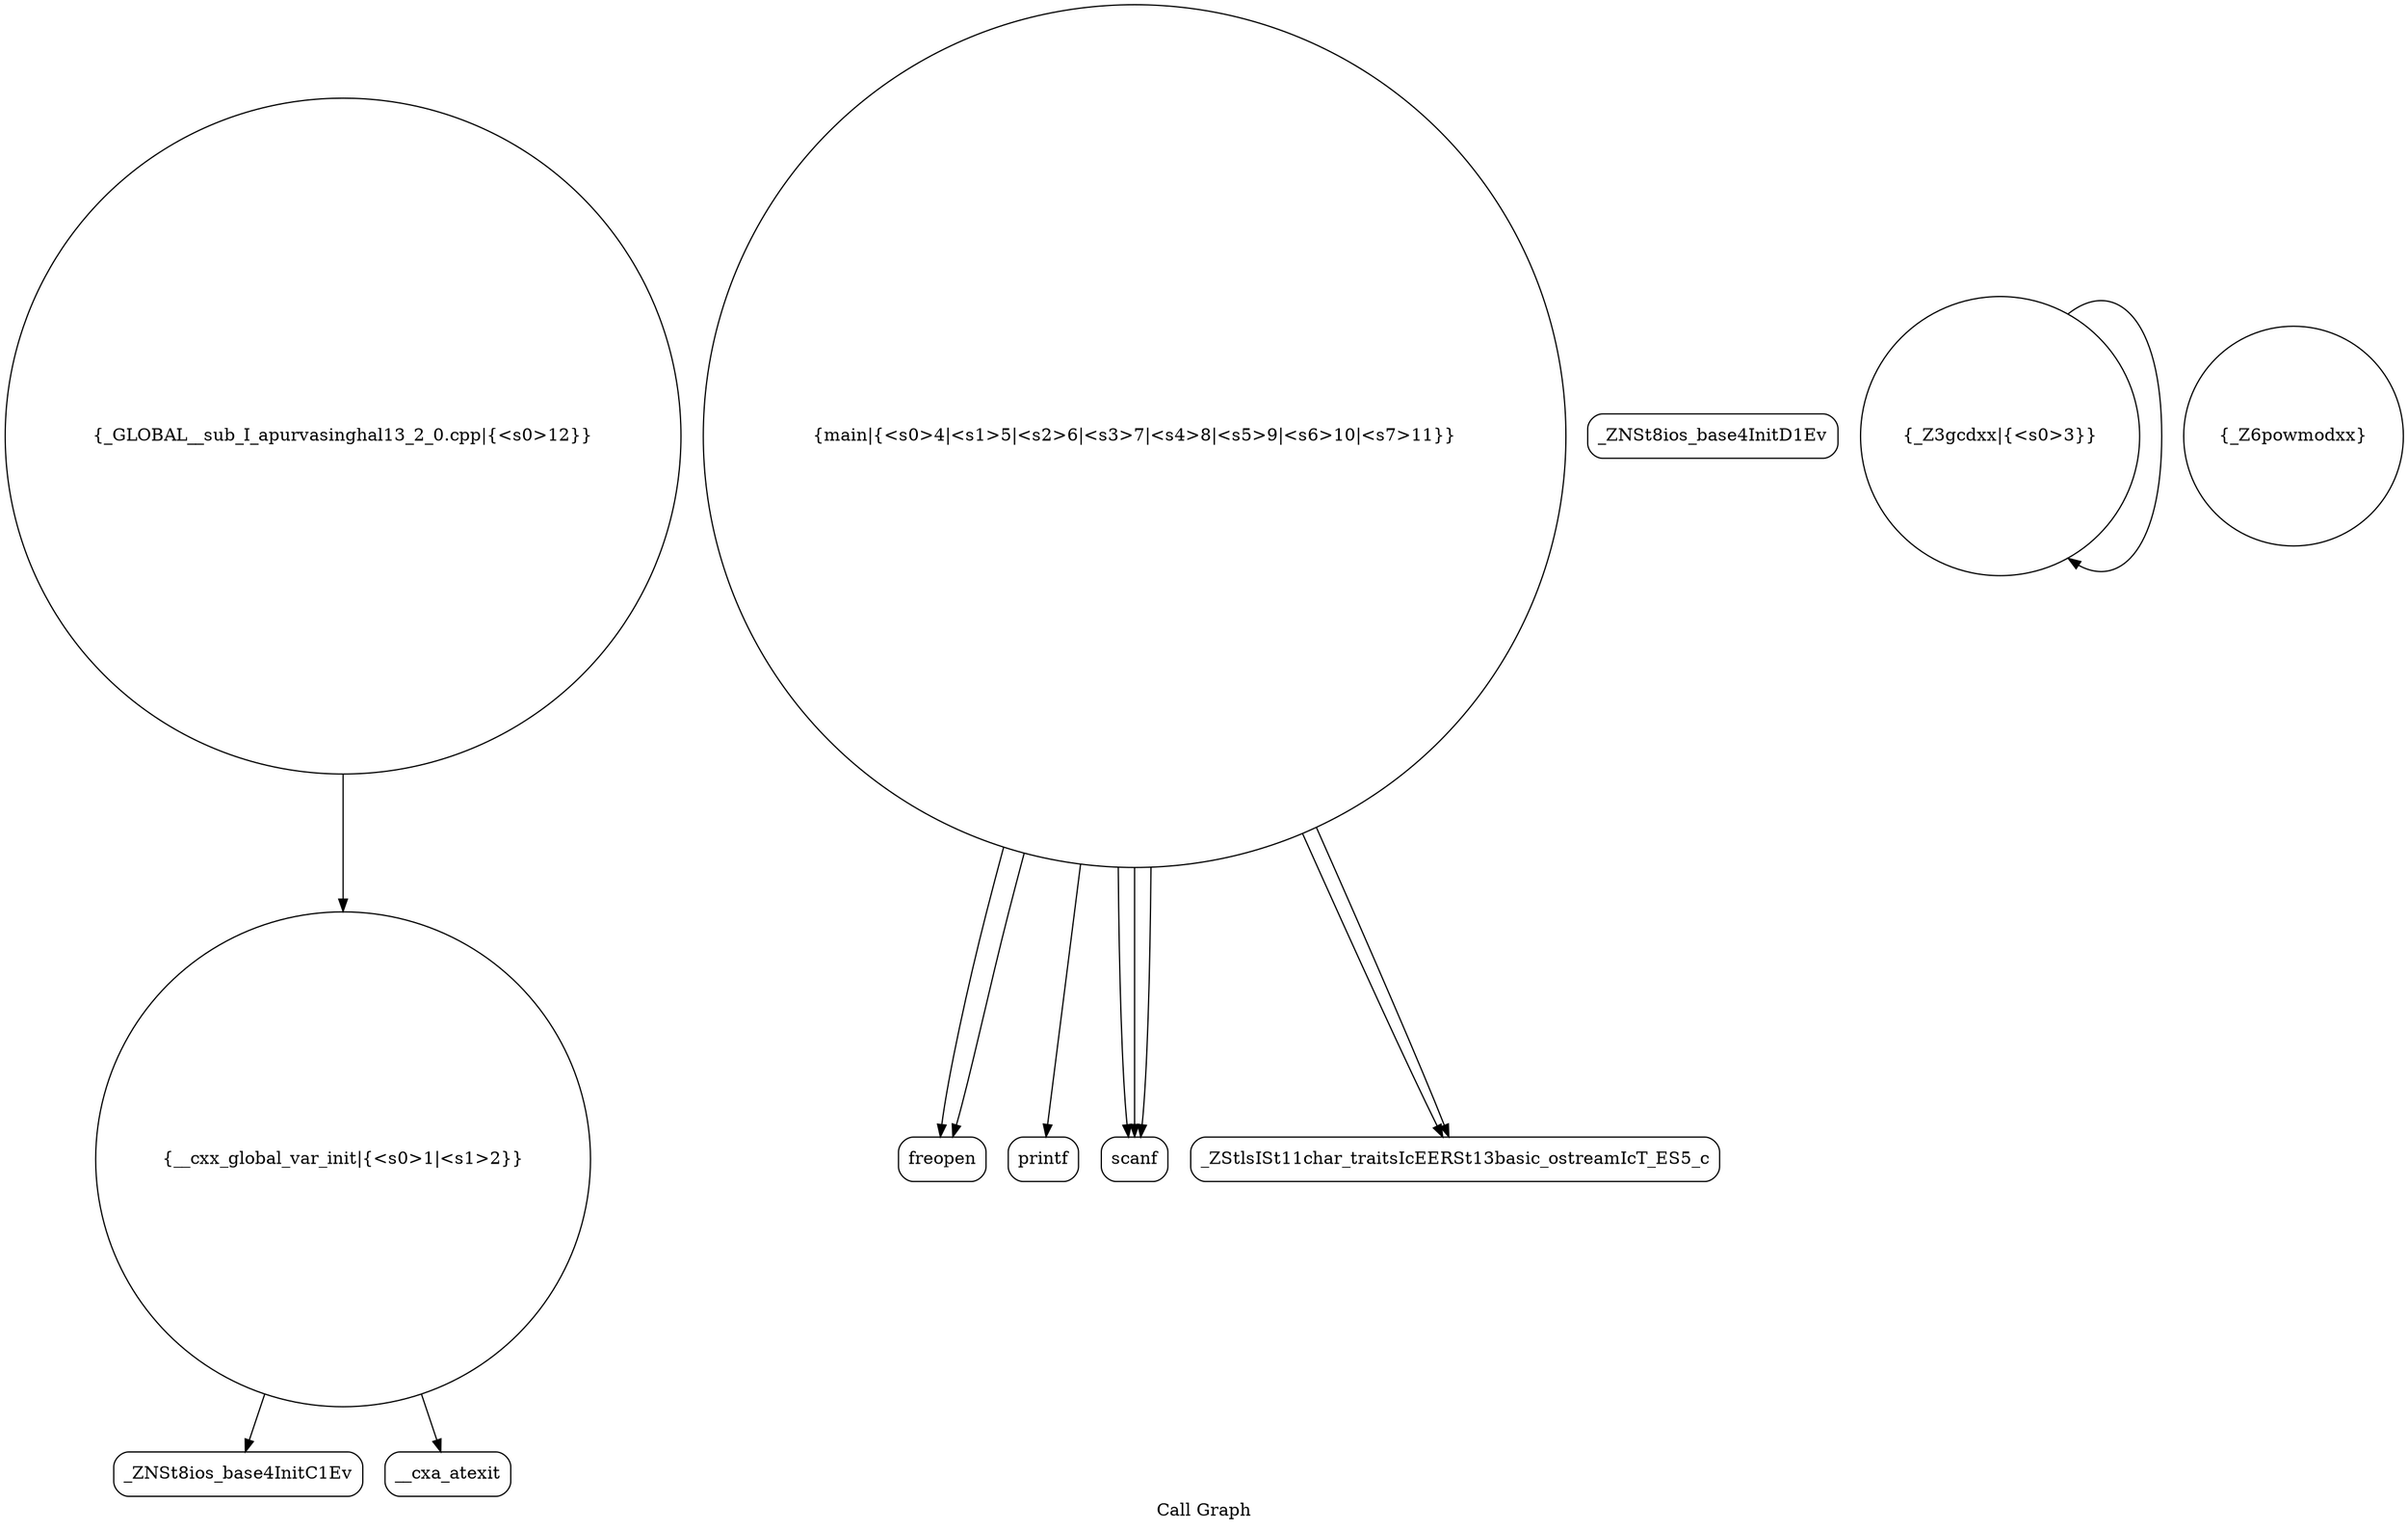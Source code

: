 digraph "Call Graph" {
	label="Call Graph";

	Node0x564466b21c50 [shape=record,shape=circle,label="{__cxx_global_var_init|{<s0>1|<s1>2}}"];
	Node0x564466b21c50:s0 -> Node0x564466b220e0[color=black];
	Node0x564466b21c50:s1 -> Node0x564466b221e0[color=black];
	Node0x564466b223e0 [shape=record,shape=Mrecord,label="{freopen}"];
	Node0x564466b22160 [shape=record,shape=Mrecord,label="{_ZNSt8ios_base4InitD1Ev}"];
	Node0x564466b224e0 [shape=record,shape=Mrecord,label="{printf}"];
	Node0x564466b22260 [shape=record,shape=circle,label="{_Z3gcdxx|{<s0>3}}"];
	Node0x564466b22260:s0 -> Node0x564466b22260[color=black];
	Node0x564466b225e0 [shape=record,shape=circle,label="{_GLOBAL__sub_I_apurvasinghal13_2_0.cpp|{<s0>12}}"];
	Node0x564466b225e0:s0 -> Node0x564466b21c50[color=black];
	Node0x564466b22360 [shape=record,shape=circle,label="{main|{<s0>4|<s1>5|<s2>6|<s3>7|<s4>8|<s5>9|<s6>10|<s7>11}}"];
	Node0x564466b22360:s0 -> Node0x564466b223e0[color=black];
	Node0x564466b22360:s1 -> Node0x564466b223e0[color=black];
	Node0x564466b22360:s2 -> Node0x564466b22460[color=black];
	Node0x564466b22360:s3 -> Node0x564466b22460[color=black];
	Node0x564466b22360:s4 -> Node0x564466b22460[color=black];
	Node0x564466b22360:s5 -> Node0x564466b224e0[color=black];
	Node0x564466b22360:s6 -> Node0x564466b22560[color=black];
	Node0x564466b22360:s7 -> Node0x564466b22560[color=black];
	Node0x564466b220e0 [shape=record,shape=Mrecord,label="{_ZNSt8ios_base4InitC1Ev}"];
	Node0x564466b22460 [shape=record,shape=Mrecord,label="{scanf}"];
	Node0x564466b221e0 [shape=record,shape=Mrecord,label="{__cxa_atexit}"];
	Node0x564466b22560 [shape=record,shape=Mrecord,label="{_ZStlsISt11char_traitsIcEERSt13basic_ostreamIcT_ES5_c}"];
	Node0x564466b222e0 [shape=record,shape=circle,label="{_Z6powmodxx}"];
}
